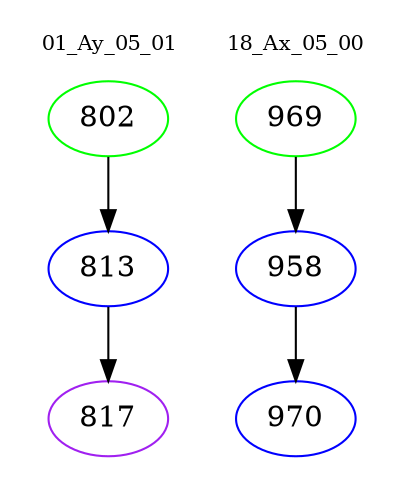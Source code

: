 digraph{
subgraph cluster_0 {
color = white
label = "01_Ay_05_01";
fontsize=10;
T0_802 [label="802", color="green"]
T0_802 -> T0_813 [color="black"]
T0_813 [label="813", color="blue"]
T0_813 -> T0_817 [color="black"]
T0_817 [label="817", color="purple"]
}
subgraph cluster_1 {
color = white
label = "18_Ax_05_00";
fontsize=10;
T1_969 [label="969", color="green"]
T1_969 -> T1_958 [color="black"]
T1_958 [label="958", color="blue"]
T1_958 -> T1_970 [color="black"]
T1_970 [label="970", color="blue"]
}
}

